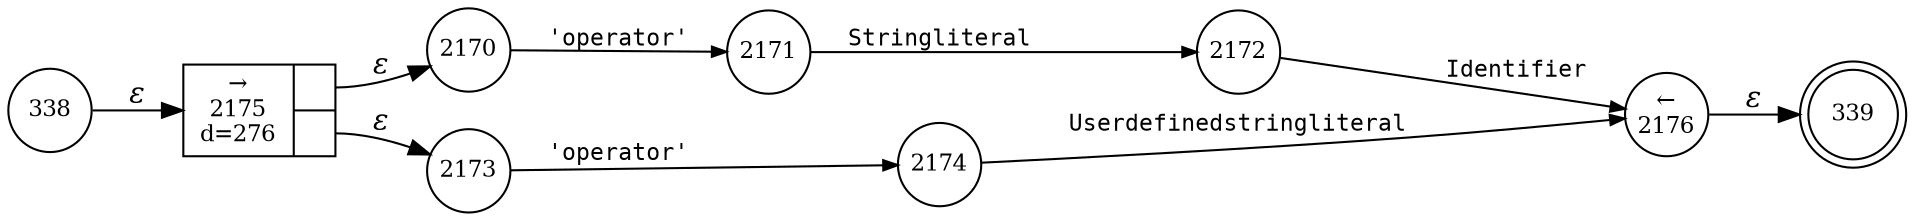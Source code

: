 digraph ATN {
rankdir=LR;
s339[fontsize=11, label="339", shape=doublecircle, fixedsize=true, width=.6];
s2176[fontsize=11,label="&larr;\n2176", shape=circle, fixedsize=true, width=.55, peripheries=1];
s338[fontsize=11,label="338", shape=circle, fixedsize=true, width=.55, peripheries=1];
s2170[fontsize=11,label="2170", shape=circle, fixedsize=true, width=.55, peripheries=1];
s2171[fontsize=11,label="2171", shape=circle, fixedsize=true, width=.55, peripheries=1];
s2172[fontsize=11,label="2172", shape=circle, fixedsize=true, width=.55, peripheries=1];
s2173[fontsize=11,label="2173", shape=circle, fixedsize=true, width=.55, peripheries=1];
s2174[fontsize=11,label="2174", shape=circle, fixedsize=true, width=.55, peripheries=1];
s2175[fontsize=11,label="{&rarr;\n2175\nd=276|{<p0>|<p1>}}", shape=record, fixedsize=false, peripheries=1];
s338 -> s2175 [fontname="Times-Italic", label="&epsilon;"];
s2175:p0 -> s2170 [fontname="Times-Italic", label="&epsilon;"];
s2175:p1 -> s2173 [fontname="Times-Italic", label="&epsilon;"];
s2170 -> s2171 [fontsize=11, fontname="Courier", arrowsize=.7, label = "'operator'", arrowhead = normal];
s2173 -> s2174 [fontsize=11, fontname="Courier", arrowsize=.7, label = "'operator'", arrowhead = normal];
s2171 -> s2172 [fontsize=11, fontname="Courier", arrowsize=.7, label = "Stringliteral", arrowhead = normal];
s2174 -> s2176 [fontsize=11, fontname="Courier", arrowsize=.7, label = "Userdefinedstringliteral", arrowhead = normal];
s2172 -> s2176 [fontsize=11, fontname="Courier", arrowsize=.7, label = "Identifier", arrowhead = normal];
s2176 -> s339 [fontname="Times-Italic", label="&epsilon;"];
}